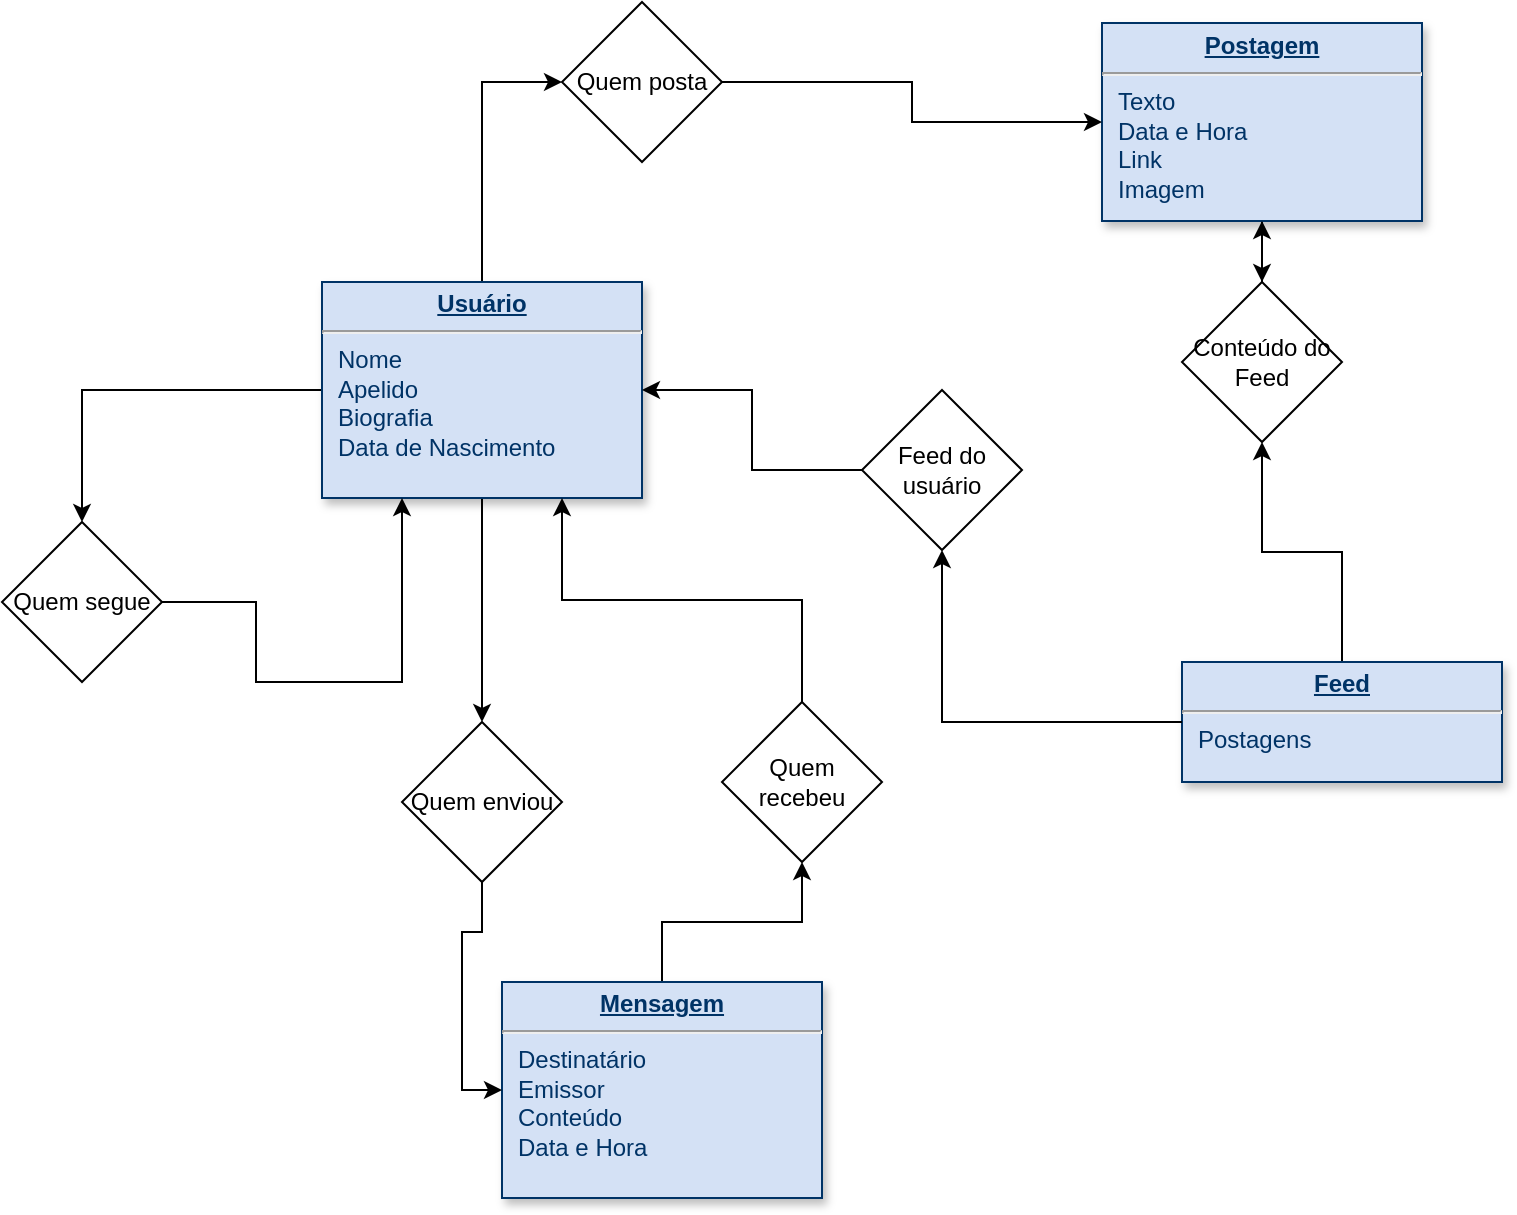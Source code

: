 <mxfile version="12.1.5" type="github" pages="1"><diagram name="Page-1" id="efa7a0a1-bf9b-a30e-e6df-94a7791c09e9"><mxGraphModel dx="1866" dy="601" grid="1" gridSize="10" guides="1" tooltips="1" connect="1" arrows="1" fold="1" page="1" pageScale="1" pageWidth="826" pageHeight="1169" background="#ffffff" math="0" shadow="0"><root><mxCell id="0"/><mxCell id="1" parent="0"/><mxCell id="xLYEjnmrxcHNBtY127jn-126" style="edgeStyle=orthogonalEdgeStyle;rounded=0;orthogonalLoop=1;jettySize=auto;html=1;entryX=0.5;entryY=0;entryDx=0;entryDy=0;" edge="1" parent="1" source="21" target="xLYEjnmrxcHNBtY127jn-122"><mxGeometry relative="1" as="geometry"/></mxCell><mxCell id="21" value="&lt;p style=&quot;margin: 0px ; margin-top: 4px ; text-align: center ; text-decoration: underline&quot;&gt;&lt;strong&gt;Postagem&lt;/strong&gt;&lt;/p&gt;&lt;hr&gt;&lt;p style=&quot;margin: 0px ; margin-left: 8px&quot;&gt;Texto&lt;/p&gt;&lt;p style=&quot;margin: 0px ; margin-left: 8px&quot;&gt;Data e Hora&lt;/p&gt;&lt;p style=&quot;margin: 0px ; margin-left: 8px&quot;&gt;Link&lt;/p&gt;&lt;p style=&quot;margin: 0px ; margin-left: 8px&quot;&gt;Imagem&lt;/p&gt;" style="verticalAlign=top;align=left;overflow=fill;fontSize=12;fontFamily=Helvetica;html=1;strokeColor=#003366;shadow=1;fillColor=#D4E1F5;fontColor=#003366" parent="1" vertex="1"><mxGeometry x="600" y="30.5" width="160" height="99" as="geometry"/></mxCell><mxCell id="xLYEjnmrxcHNBtY127jn-133" style="edgeStyle=orthogonalEdgeStyle;rounded=0;orthogonalLoop=1;jettySize=auto;html=1;entryX=0;entryY=0.5;entryDx=0;entryDy=0;" edge="1" parent="1" source="25" target="xLYEjnmrxcHNBtY127jn-115"><mxGeometry relative="1" as="geometry"/></mxCell><mxCell id="xLYEjnmrxcHNBtY127jn-139" style="edgeStyle=orthogonalEdgeStyle;rounded=0;orthogonalLoop=1;jettySize=auto;html=1;entryX=0.5;entryY=0;entryDx=0;entryDy=0;" edge="1" parent="1" source="25" target="xLYEjnmrxcHNBtY127jn-138"><mxGeometry relative="1" as="geometry"/></mxCell><mxCell id="xLYEjnmrxcHNBtY127jn-149" style="edgeStyle=orthogonalEdgeStyle;rounded=0;orthogonalLoop=1;jettySize=auto;html=1;entryX=0.5;entryY=0;entryDx=0;entryDy=0;" edge="1" parent="1" source="25" target="xLYEjnmrxcHNBtY127jn-145"><mxGeometry relative="1" as="geometry"/></mxCell><mxCell id="25" value="&lt;p style=&quot;margin: 0px ; margin-top: 4px ; text-align: center ; text-decoration: underline&quot;&gt;&lt;strong&gt;Usuário&lt;/strong&gt;&lt;/p&gt;&lt;hr&gt;&lt;p style=&quot;margin: 0px ; margin-left: 8px&quot;&gt;Nome&lt;/p&gt;&lt;p style=&quot;margin: 0px ; margin-left: 8px&quot;&gt;Apelido&lt;/p&gt;&lt;p style=&quot;margin: 0px ; margin-left: 8px&quot;&gt;Biografia&lt;/p&gt;&lt;p style=&quot;margin: 0px ; margin-left: 8px&quot;&gt;Data de Nascimento&lt;/p&gt;" style="verticalAlign=top;align=left;overflow=fill;fontSize=12;fontFamily=Helvetica;html=1;strokeColor=#003366;shadow=1;fillColor=#D4E1F5;fontColor=#003366" parent="1" vertex="1"><mxGeometry x="210" y="160" width="160" height="108" as="geometry"/></mxCell><mxCell id="xLYEjnmrxcHNBtY127jn-134" style="edgeStyle=orthogonalEdgeStyle;rounded=0;orthogonalLoop=1;jettySize=auto;html=1;exitX=1;exitY=0.5;exitDx=0;exitDy=0;entryX=0;entryY=0.5;entryDx=0;entryDy=0;" edge="1" parent="1" source="xLYEjnmrxcHNBtY127jn-115" target="21"><mxGeometry relative="1" as="geometry"/></mxCell><mxCell id="xLYEjnmrxcHNBtY127jn-115" value="Quem posta" style="rhombus;whiteSpace=wrap;html=1;" vertex="1" parent="1"><mxGeometry x="330" y="20" width="80" height="80" as="geometry"/></mxCell><mxCell id="xLYEjnmrxcHNBtY127jn-137" style="edgeStyle=orthogonalEdgeStyle;rounded=0;orthogonalLoop=1;jettySize=auto;html=1;entryX=0.5;entryY=1;entryDx=0;entryDy=0;" edge="1" parent="1" source="xLYEjnmrxcHNBtY127jn-119" target="xLYEjnmrxcHNBtY127jn-122"><mxGeometry relative="1" as="geometry"/></mxCell><mxCell id="xLYEjnmrxcHNBtY127jn-119" value="&lt;p style=&quot;margin: 0px ; margin-top: 4px ; text-align: center ; text-decoration: underline&quot;&gt;&lt;strong&gt;Feed&lt;/strong&gt;&lt;/p&gt;&lt;hr&gt;&lt;p style=&quot;margin: 0px ; margin-left: 8px&quot;&gt;Postagens&lt;/p&gt;" style="verticalAlign=top;align=left;overflow=fill;fontSize=12;fontFamily=Helvetica;html=1;strokeColor=#003366;shadow=1;fillColor=#D4E1F5;fontColor=#003366" vertex="1" parent="1"><mxGeometry x="640" y="350" width="160" height="60" as="geometry"/></mxCell><mxCell id="xLYEjnmrxcHNBtY127jn-135" style="edgeStyle=orthogonalEdgeStyle;rounded=0;orthogonalLoop=1;jettySize=auto;html=1;entryX=0.5;entryY=1;entryDx=0;entryDy=0;" edge="1" parent="1" source="xLYEjnmrxcHNBtY127jn-122" target="21"><mxGeometry relative="1" as="geometry"/></mxCell><mxCell id="xLYEjnmrxcHNBtY127jn-122" value="Conteúdo do Feed" style="rhombus;whiteSpace=wrap;html=1;" vertex="1" parent="1"><mxGeometry x="640" y="160" width="80" height="80" as="geometry"/></mxCell><mxCell id="xLYEjnmrxcHNBtY127jn-128" style="edgeStyle=orthogonalEdgeStyle;rounded=0;orthogonalLoop=1;jettySize=auto;html=1;exitX=0;exitY=0.5;exitDx=0;exitDy=0;" edge="1" parent="1" source="xLYEjnmrxcHNBtY127jn-119" target="xLYEjnmrxcHNBtY127jn-127"><mxGeometry relative="1" as="geometry"/></mxCell><mxCell id="xLYEjnmrxcHNBtY127jn-153" style="edgeStyle=orthogonalEdgeStyle;rounded=0;orthogonalLoop=1;jettySize=auto;html=1;entryX=1;entryY=0.5;entryDx=0;entryDy=0;" edge="1" parent="1" source="xLYEjnmrxcHNBtY127jn-127" target="25"><mxGeometry relative="1" as="geometry"/></mxCell><mxCell id="xLYEjnmrxcHNBtY127jn-127" value="Feed do usuário" style="rhombus;whiteSpace=wrap;html=1;" vertex="1" parent="1"><mxGeometry x="480" y="214" width="80" height="80" as="geometry"/></mxCell><mxCell id="xLYEjnmrxcHNBtY127jn-140" style="edgeStyle=orthogonalEdgeStyle;rounded=0;orthogonalLoop=1;jettySize=auto;html=1;entryX=0.25;entryY=1;entryDx=0;entryDy=0;" edge="1" parent="1" source="xLYEjnmrxcHNBtY127jn-138" target="25"><mxGeometry relative="1" as="geometry"><Array as="points"><mxPoint x="177" y="320"/><mxPoint x="177" y="360"/><mxPoint x="250" y="360"/><mxPoint x="250" y="308"/></Array></mxGeometry></mxCell><mxCell id="xLYEjnmrxcHNBtY127jn-138" value="Quem segue" style="rhombus;whiteSpace=wrap;html=1;" vertex="1" parent="1"><mxGeometry x="50" y="280" width="80" height="80" as="geometry"/></mxCell><mxCell id="xLYEjnmrxcHNBtY127jn-151" style="edgeStyle=orthogonalEdgeStyle;rounded=0;orthogonalLoop=1;jettySize=auto;html=1;entryX=0.5;entryY=1;entryDx=0;entryDy=0;" edge="1" parent="1" source="xLYEjnmrxcHNBtY127jn-141" target="xLYEjnmrxcHNBtY127jn-146"><mxGeometry relative="1" as="geometry"/></mxCell><mxCell id="xLYEjnmrxcHNBtY127jn-141" value="&lt;p style=&quot;margin: 0px ; margin-top: 4px ; text-align: center ; text-decoration: underline&quot;&gt;&lt;strong&gt;Mensagem&lt;/strong&gt;&lt;/p&gt;&lt;hr&gt;&lt;p style=&quot;margin: 0px ; margin-left: 8px&quot;&gt;Destinatário&lt;/p&gt;&lt;p style=&quot;margin: 0px ; margin-left: 8px&quot;&gt;Emissor&lt;/p&gt;&lt;p style=&quot;margin: 0px ; margin-left: 8px&quot;&gt;Conteúdo&lt;/p&gt;&lt;p style=&quot;margin: 0px ; margin-left: 8px&quot;&gt;Data e Hora&lt;/p&gt;" style="verticalAlign=top;align=left;overflow=fill;fontSize=12;fontFamily=Helvetica;html=1;strokeColor=#003366;shadow=1;fillColor=#D4E1F5;fontColor=#003366" vertex="1" parent="1"><mxGeometry x="300" y="510" width="160" height="108" as="geometry"/></mxCell><mxCell id="xLYEjnmrxcHNBtY127jn-150" style="edgeStyle=orthogonalEdgeStyle;rounded=0;orthogonalLoop=1;jettySize=auto;html=1;exitX=0.5;exitY=1;exitDx=0;exitDy=0;entryX=0;entryY=0.5;entryDx=0;entryDy=0;" edge="1" parent="1" source="xLYEjnmrxcHNBtY127jn-145" target="xLYEjnmrxcHNBtY127jn-141"><mxGeometry relative="1" as="geometry"/></mxCell><mxCell id="xLYEjnmrxcHNBtY127jn-145" value="Quem enviou" style="rhombus;whiteSpace=wrap;html=1;" vertex="1" parent="1"><mxGeometry x="250" y="380" width="80" height="80" as="geometry"/></mxCell><mxCell id="xLYEjnmrxcHNBtY127jn-152" style="edgeStyle=orthogonalEdgeStyle;rounded=0;orthogonalLoop=1;jettySize=auto;html=1;exitX=0.5;exitY=0;exitDx=0;exitDy=0;entryX=0.75;entryY=1;entryDx=0;entryDy=0;" edge="1" parent="1" source="xLYEjnmrxcHNBtY127jn-146" target="25"><mxGeometry relative="1" as="geometry"/></mxCell><mxCell id="xLYEjnmrxcHNBtY127jn-146" value="Quem recebeu" style="rhombus;whiteSpace=wrap;html=1;" vertex="1" parent="1"><mxGeometry x="410" y="370" width="80" height="80" as="geometry"/></mxCell></root></mxGraphModel></diagram></mxfile>